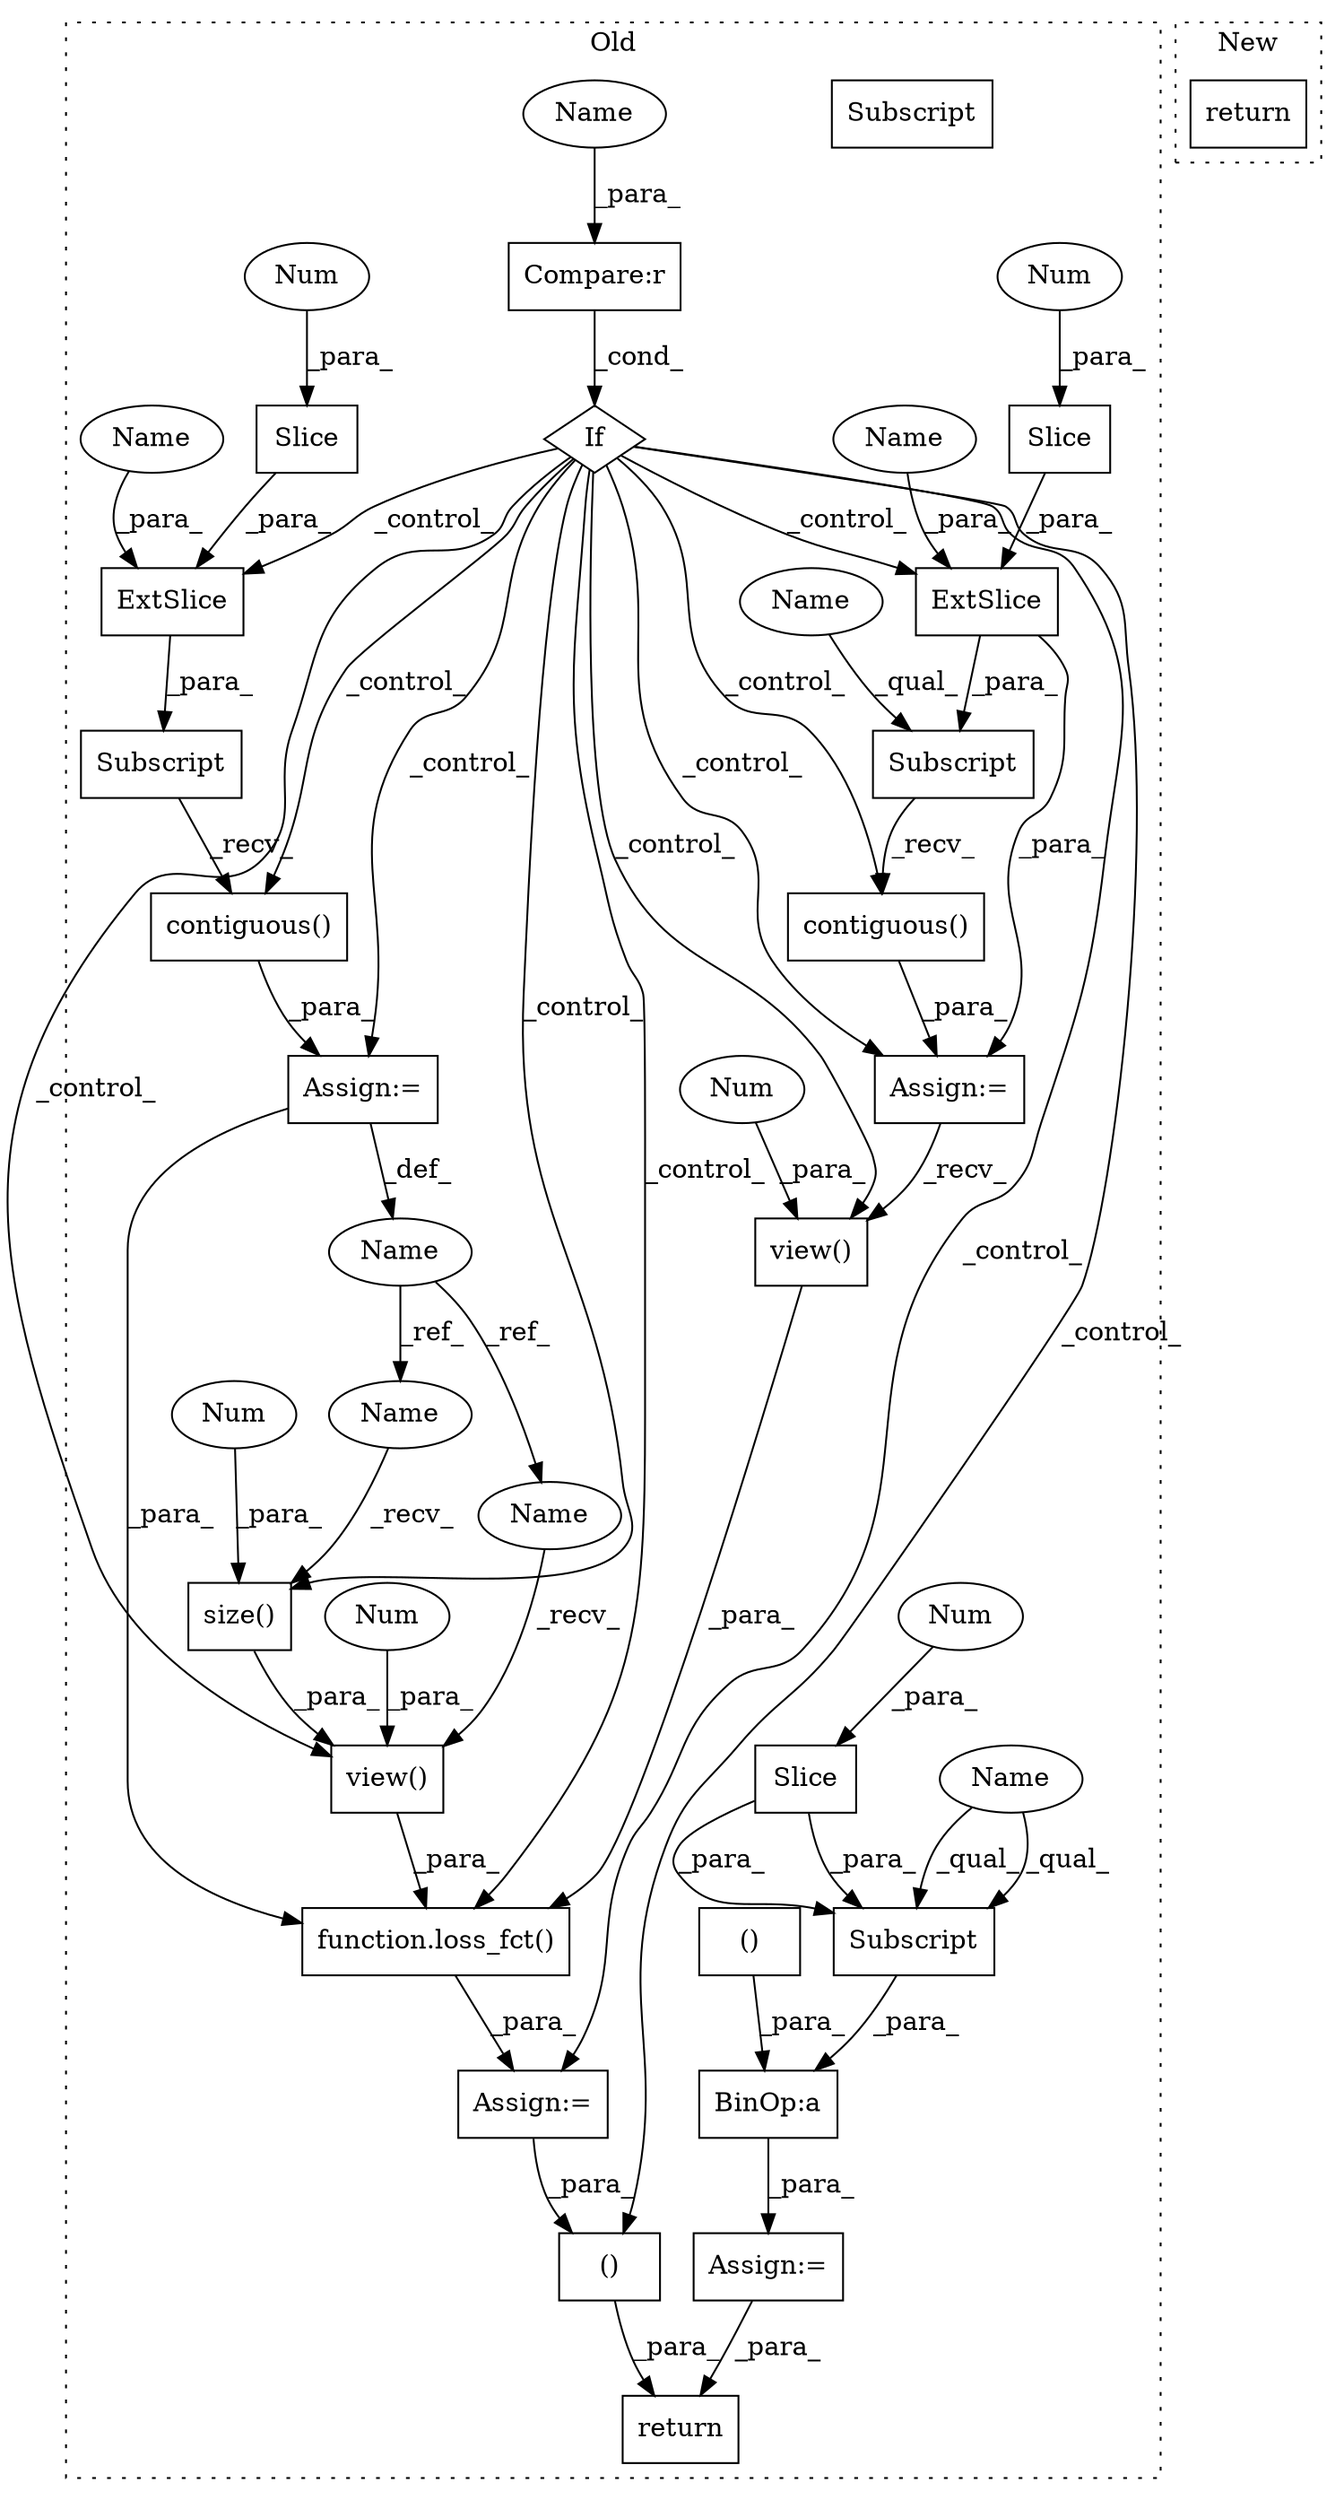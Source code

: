 digraph G {
subgraph cluster0 {
1 [label="contiguous()" a="75" s="43450" l="28" shape="box"];
3 [label="return" a="93" s="44129" l="7" shape="box"];
4 [label="Assign:=" a="68" s="43718" l="3" shape="box"];
5 [label="view()" a="75" s="43804,43824" l="18,1" shape="box"];
6 [label="Num" a="76" s="43822" l="2" shape="ellipse"];
7 [label="view()" a="75" s="43730,43773" l="18,1" shape="box"];
8 [label="Num" a="76" s="43748" l="2" shape="ellipse"];
9 [label="Name" a="87" s="43372" l="12" shape="ellipse"];
10 [label="size()" a="75" s="43752,43772" l="18,1" shape="box"];
11 [label="Subscript" a="63" s="43450,0" l="15,0" shape="box"];
12 [label="Num" a="76" s="43770" l="2" shape="ellipse"];
13 [label="Slice" a="80" s="43462" l="1" shape="box"];
14 [label="Num" a="76" s="43462" l="1" shape="ellipse"];
15 [label="ExtSlice" a="85" s="43450" l="6" shape="box"];
16 [label="Assign:=" a="68" s="43447" l="3" shape="box"];
17 [label="Assign:=" a="68" s="43384" l="3" shape="box"];
18 [label="If" a="96" s="43288" l="3" shape="diamond"];
19 [label="()" a="54" s="44002" l="0" shape="box"];
20 [label="BinOp:a" a="82" s="43253" l="3" shape="box"];
21 [label="()" a="54" s="43251" l="0" shape="box"];
22 [label="Subscript" a="63" s="43256,0" l="23,0" shape="box"];
23 [label="ExtSlice" a="85" s="43387" l="9" shape="box"];
24 [label="Subscript" a="63" s="43387,0" l="22,0" shape="box"];
25 [label="contiguous()" a="75" s="43387" l="35" shape="box"];
26 [label="Compare:r" a="40" s="43291" l="18" shape="box"];
27 [label="Slice" a="80" s="43402" l="1" shape="box"];
28 [label="Num" a="76" s="43403" l="2" shape="ellipse"];
29 [label="Slice" a="80" s="43276" l="2" shape="box"];
30 [label="Num" a="76" s="43276" l="1" shape="ellipse"];
31 [label="Assign:=" a="68" s="43238" l="3" shape="box"];
32 [label="function.loss_fct()" a="75" s="43721,43825" l="9,1" shape="box"];
33 [label="Name" a="87" s="43752" l="12" shape="ellipse"];
34 [label="Name" a="87" s="43730" l="12" shape="ellipse"];
35 [label="Name" a="87" s="43457" l="3" shape="ellipse"];
36 [label="Name" a="87" s="43397" l="3" shape="ellipse"];
37 [label="Subscript" a="63" s="43256,0" l="23,0" shape="box"];
38 [label="Name" a="87" s="43256" l="19" shape="ellipse"];
39 [label="Name" a="87" s="43291" l="6" shape="ellipse"];
40 [label="Name" a="87" s="43450" l="6" shape="ellipse"];
label = "Old";
style="dotted";
}
subgraph cluster1 {
2 [label="return" a="93" s="10395" l="7" shape="box"];
label = "New";
style="dotted";
}
1 -> 16 [label="_para_"];
4 -> 19 [label="_para_"];
5 -> 32 [label="_para_"];
6 -> 5 [label="_para_"];
7 -> 32 [label="_para_"];
8 -> 7 [label="_para_"];
9 -> 33 [label="_ref_"];
9 -> 34 [label="_ref_"];
10 -> 7 [label="_para_"];
11 -> 1 [label="_recv_"];
12 -> 10 [label="_para_"];
13 -> 15 [label="_para_"];
14 -> 13 [label="_para_"];
15 -> 16 [label="_para_"];
15 -> 11 [label="_para_"];
16 -> 5 [label="_recv_"];
17 -> 32 [label="_para_"];
17 -> 9 [label="_def_"];
18 -> 25 [label="_control_"];
18 -> 1 [label="_control_"];
18 -> 4 [label="_control_"];
18 -> 23 [label="_control_"];
18 -> 15 [label="_control_"];
18 -> 32 [label="_control_"];
18 -> 16 [label="_control_"];
18 -> 19 [label="_control_"];
18 -> 10 [label="_control_"];
18 -> 5 [label="_control_"];
18 -> 7 [label="_control_"];
18 -> 17 [label="_control_"];
19 -> 3 [label="_para_"];
20 -> 31 [label="_para_"];
21 -> 20 [label="_para_"];
23 -> 24 [label="_para_"];
24 -> 25 [label="_recv_"];
25 -> 17 [label="_para_"];
26 -> 18 [label="_cond_"];
27 -> 23 [label="_para_"];
28 -> 27 [label="_para_"];
29 -> 37 [label="_para_"];
29 -> 37 [label="_para_"];
30 -> 29 [label="_para_"];
31 -> 3 [label="_para_"];
32 -> 4 [label="_para_"];
33 -> 10 [label="_recv_"];
34 -> 7 [label="_recv_"];
35 -> 15 [label="_para_"];
36 -> 23 [label="_para_"];
37 -> 20 [label="_para_"];
38 -> 37 [label="_qual_"];
38 -> 37 [label="_qual_"];
39 -> 26 [label="_para_"];
40 -> 11 [label="_qual_"];
}